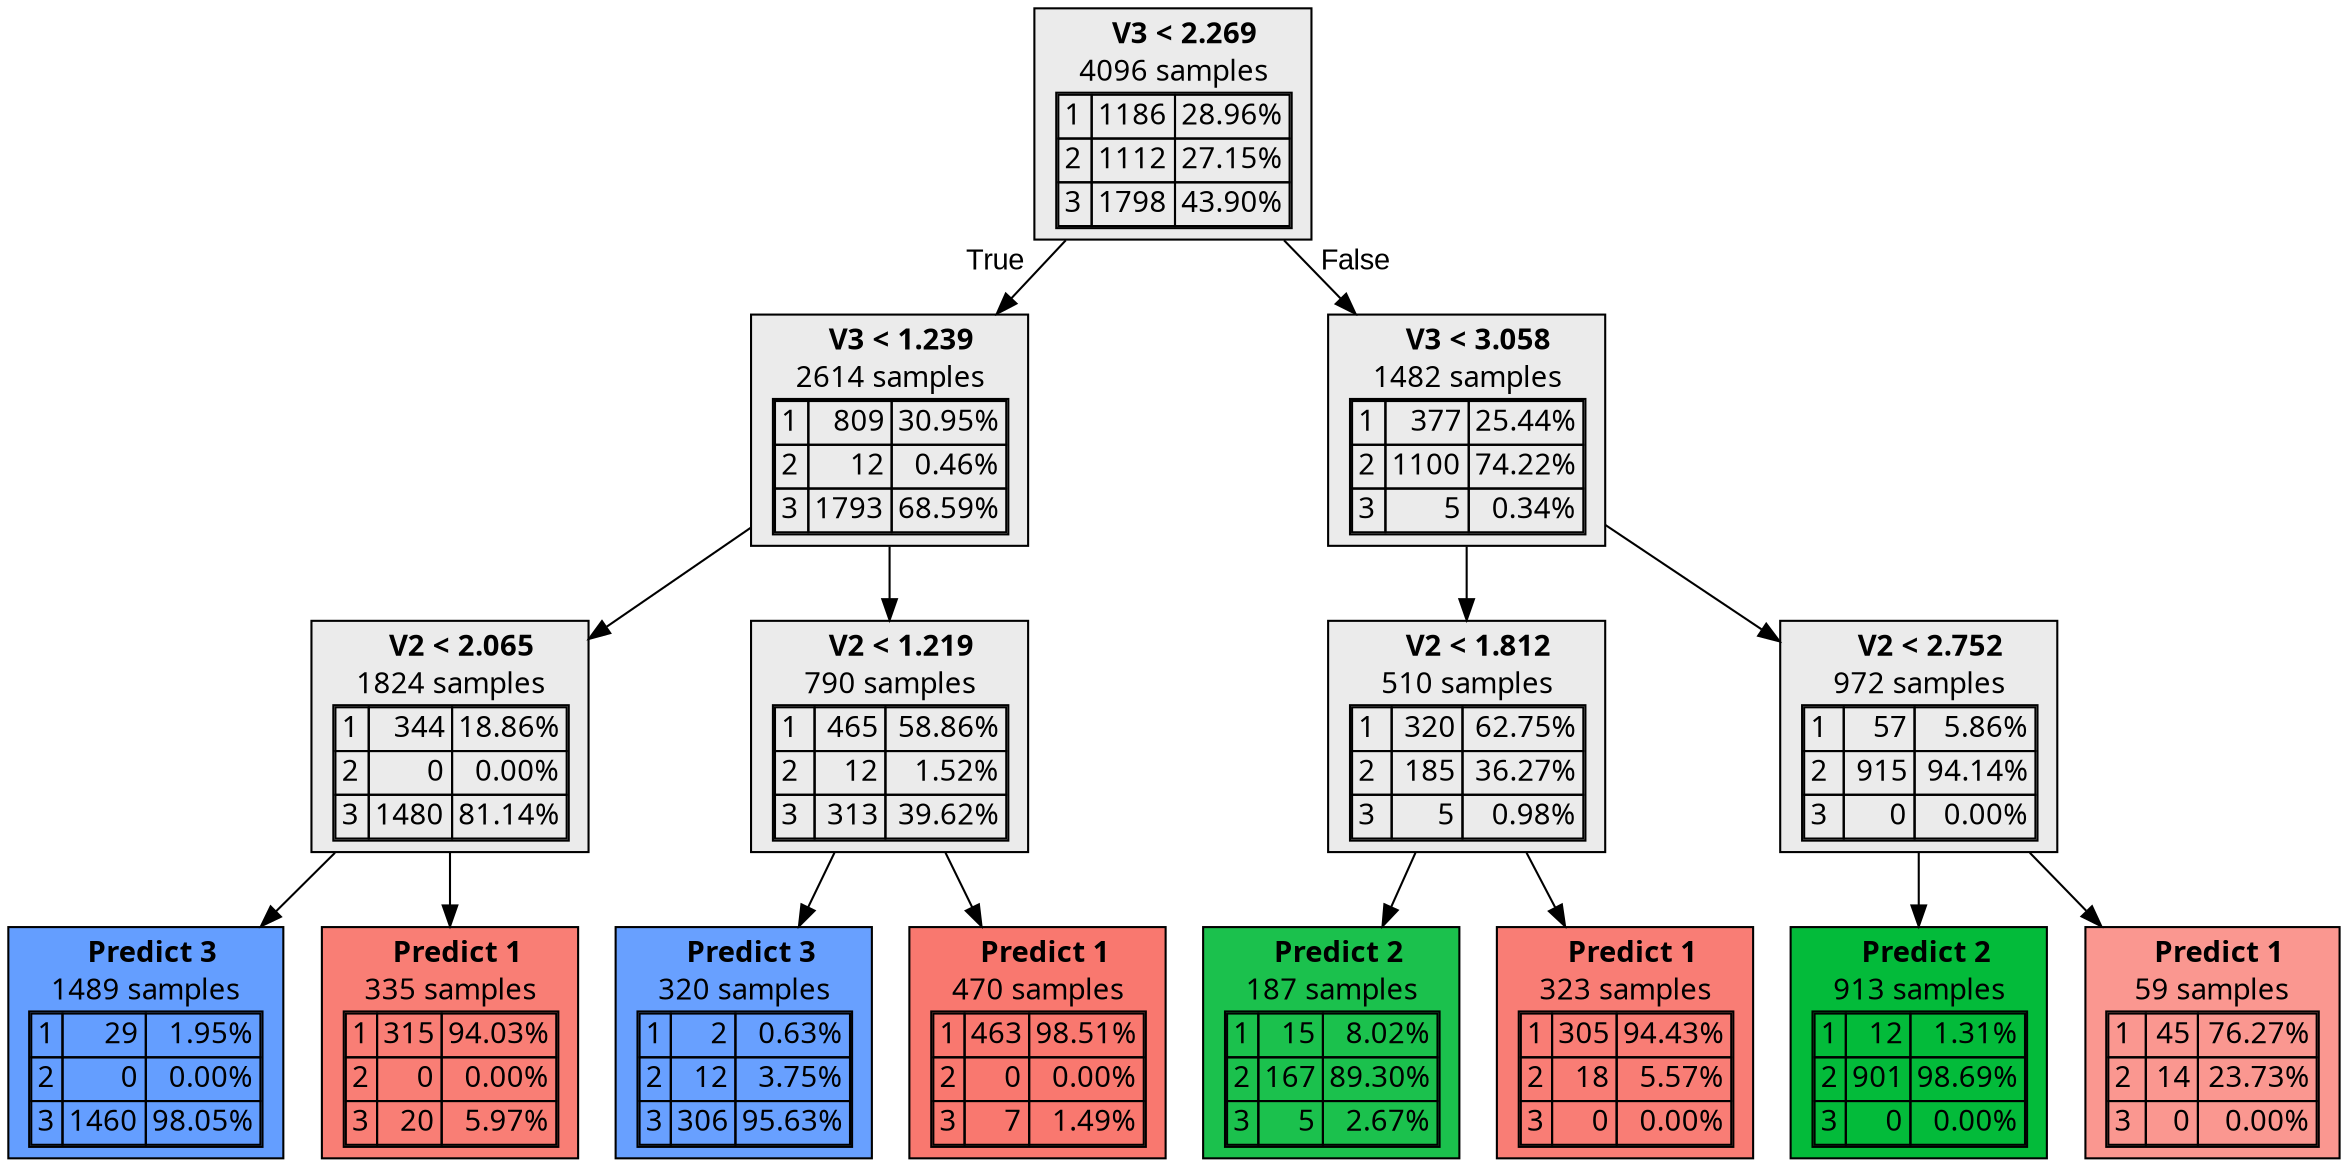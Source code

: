 digraph {
    1 [label=<  <TABLE BORDER="0" CELLPADDING="0">
      <TR>
    <TD>
      <B> V3 &lt; 2.269</B>
    </TD>
  </TR>

    <TR>
      <TD>4096 samples</TD>
    </TR>
    <TR>
  <TD>
    <TABLE CELLSPACING="0">
        <TR >
    <TD ALIGN="LEFT">1</TD>
    <TD ALIGN="RIGHT">1186</TD>
    <TD ALIGN="RIGHT">28.96%</TD>
  </TR>
  <TR >
    <TD ALIGN="LEFT">2</TD>
    <TD ALIGN="RIGHT">1112</TD>
    <TD ALIGN="RIGHT">27.15%</TD>
  </TR>
  <TR class="highlighted">
    <TD ALIGN="LEFT">3</TD>
    <TD ALIGN="RIGHT">1798</TD>
    <TD ALIGN="RIGHT">43.90%</TD>
  </TR>

    </TABLE>
  </TD>
</TR>

  </TABLE>
>,fillcolor="#EBEBEB",shape=box,fontname="bold arial",style="filled"];
    1 -> 2 [labeldistance=2.5, labelangle=45, headlabel="True",fontname="arial"];
    1 -> 9 [labeldistance=2.5, labelangle=-45, headlabel="False",fontname="arial"];
    2 [label=<  <TABLE BORDER="0" CELLPADDING="0">
      <TR>
    <TD>
      <B> V3 &lt; 1.239</B>
    </TD>
  </TR>

    <TR>
      <TD>2614 samples</TD>
    </TR>
    <TR>
  <TD>
    <TABLE CELLSPACING="0">
        <TR >
    <TD ALIGN="LEFT">1</TD>
    <TD ALIGN="RIGHT">809</TD>
    <TD ALIGN="RIGHT">30.95%</TD>
  </TR>
  <TR >
    <TD ALIGN="LEFT">2</TD>
    <TD ALIGN="RIGHT">12</TD>
    <TD ALIGN="RIGHT">0.46%</TD>
  </TR>
  <TR class="highlighted">
    <TD ALIGN="LEFT">3</TD>
    <TD ALIGN="RIGHT">1793</TD>
    <TD ALIGN="RIGHT">68.59%</TD>
  </TR>

    </TABLE>
  </TD>
</TR>

  </TABLE>
>,fillcolor="#EBEBEB",shape=box,fontname="bold arial",style="filled"];
    2 -> 3;
    2 -> 6;
    3 [label=<  <TABLE BORDER="0" CELLPADDING="0">
      <TR>
    <TD>
      <B> V2 &lt; 2.065</B>
    </TD>
  </TR>

    <TR>
      <TD>1824 samples</TD>
    </TR>
    <TR>
  <TD>
    <TABLE CELLSPACING="0">
        <TR >
    <TD ALIGN="LEFT">1</TD>
    <TD ALIGN="RIGHT">344</TD>
    <TD ALIGN="RIGHT">18.86%</TD>
  </TR>
  <TR >
    <TD ALIGN="LEFT">2</TD>
    <TD ALIGN="RIGHT">0</TD>
    <TD ALIGN="RIGHT">0.00%</TD>
  </TR>
  <TR class="highlighted">
    <TD ALIGN="LEFT">3</TD>
    <TD ALIGN="RIGHT">1480</TD>
    <TD ALIGN="RIGHT">81.14%</TD>
  </TR>

    </TABLE>
  </TD>
</TR>

  </TABLE>
>,fillcolor="#EBEBEB",shape=box,fontname="bold arial",style="filled"];
    3 -> 4;
    3 -> 5;
    4 [label=<  <TABLE BORDER="0" CELLPADDING="0">
      <TR>
    <TD>
      <B>Predict 3</B>
    </TD>
  </TR>

    <TR>
      <TD>1489 samples</TD>
    </TR>
    <TR>
  <TD>
    <TABLE CELLSPACING="0">
        <TR >
    <TD ALIGN="LEFT">1</TD>
    <TD ALIGN="RIGHT">29</TD>
    <TD ALIGN="RIGHT">1.95%</TD>
  </TR>
  <TR >
    <TD ALIGN="LEFT">2</TD>
    <TD ALIGN="RIGHT">0</TD>
    <TD ALIGN="RIGHT">0.00%</TD>
  </TR>
  <TR class="highlighted">
    <TD ALIGN="LEFT">3</TD>
    <TD ALIGN="RIGHT">1460</TD>
    <TD ALIGN="RIGHT">98.05%</TD>
  </TR>

    </TABLE>
  </TD>
</TR>

  </TABLE>
>,fillcolor="#619CFFfa",shape=box,fontname="bold arial",style="filled",color=black];
    5 [label=<  <TABLE BORDER="0" CELLPADDING="0">
      <TR>
    <TD>
      <B>Predict 1</B>
    </TD>
  </TR>

    <TR>
      <TD>335 samples</TD>
    </TR>
    <TR>
  <TD>
    <TABLE CELLSPACING="0">
        <TR class="highlighted">
    <TD ALIGN="LEFT">1</TD>
    <TD ALIGN="RIGHT">315</TD>
    <TD ALIGN="RIGHT">94.03%</TD>
  </TR>
  <TR >
    <TD ALIGN="LEFT">2</TD>
    <TD ALIGN="RIGHT">0</TD>
    <TD ALIGN="RIGHT">0.00%</TD>
  </TR>
  <TR >
    <TD ALIGN="LEFT">3</TD>
    <TD ALIGN="RIGHT">20</TD>
    <TD ALIGN="RIGHT">5.97%</TD>
  </TR>

    </TABLE>
  </TD>
</TR>

  </TABLE>
>,fillcolor="#F8766Df0",shape=box,fontname="bold arial",style="filled",color=black];
    6 [label=<  <TABLE BORDER="0" CELLPADDING="0">
      <TR>
    <TD>
      <B> V2 &lt; 1.219</B>
    </TD>
  </TR>

    <TR>
      <TD>790 samples</TD>
    </TR>
    <TR>
  <TD>
    <TABLE CELLSPACING="0">
        <TR class="highlighted">
    <TD ALIGN="LEFT">1</TD>
    <TD ALIGN="RIGHT">465</TD>
    <TD ALIGN="RIGHT">58.86%</TD>
  </TR>
  <TR >
    <TD ALIGN="LEFT">2</TD>
    <TD ALIGN="RIGHT">12</TD>
    <TD ALIGN="RIGHT">1.52%</TD>
  </TR>
  <TR >
    <TD ALIGN="LEFT">3</TD>
    <TD ALIGN="RIGHT">313</TD>
    <TD ALIGN="RIGHT">39.62%</TD>
  </TR>

    </TABLE>
  </TD>
</TR>

  </TABLE>
>,fillcolor="#EBEBEB",shape=box,fontname="bold arial",style="filled"];
    6 -> 7;
    6 -> 8;
    7 [label=<  <TABLE BORDER="0" CELLPADDING="0">
      <TR>
    <TD>
      <B>Predict 3</B>
    </TD>
  </TR>

    <TR>
      <TD>320 samples</TD>
    </TR>
    <TR>
  <TD>
    <TABLE CELLSPACING="0">
        <TR >
    <TD ALIGN="LEFT">1</TD>
    <TD ALIGN="RIGHT">2</TD>
    <TD ALIGN="RIGHT">0.63%</TD>
  </TR>
  <TR >
    <TD ALIGN="LEFT">2</TD>
    <TD ALIGN="RIGHT">12</TD>
    <TD ALIGN="RIGHT">3.75%</TD>
  </TR>
  <TR class="highlighted">
    <TD ALIGN="LEFT">3</TD>
    <TD ALIGN="RIGHT">306</TD>
    <TD ALIGN="RIGHT">95.63%</TD>
  </TR>

    </TABLE>
  </TD>
</TR>

  </TABLE>
>,fillcolor="#619CFFf4",shape=box,fontname="bold arial",style="filled",color=black];
    8 [label=<  <TABLE BORDER="0" CELLPADDING="0">
      <TR>
    <TD>
      <B>Predict 1</B>
    </TD>
  </TR>

    <TR>
      <TD>470 samples</TD>
    </TR>
    <TR>
  <TD>
    <TABLE CELLSPACING="0">
        <TR class="highlighted">
    <TD ALIGN="LEFT">1</TD>
    <TD ALIGN="RIGHT">463</TD>
    <TD ALIGN="RIGHT">98.51%</TD>
  </TR>
  <TR >
    <TD ALIGN="LEFT">2</TD>
    <TD ALIGN="RIGHT">0</TD>
    <TD ALIGN="RIGHT">0.00%</TD>
  </TR>
  <TR >
    <TD ALIGN="LEFT">3</TD>
    <TD ALIGN="RIGHT">7</TD>
    <TD ALIGN="RIGHT">1.49%</TD>
  </TR>

    </TABLE>
  </TD>
</TR>

  </TABLE>
>,fillcolor="#F8766Dfb",shape=box,fontname="bold arial",style="filled",color=black];
    9 [label=<  <TABLE BORDER="0" CELLPADDING="0">
      <TR>
    <TD>
      <B> V3 &lt; 3.058</B>
    </TD>
  </TR>

    <TR>
      <TD>1482 samples</TD>
    </TR>
    <TR>
  <TD>
    <TABLE CELLSPACING="0">
        <TR >
    <TD ALIGN="LEFT">1</TD>
    <TD ALIGN="RIGHT">377</TD>
    <TD ALIGN="RIGHT">25.44%</TD>
  </TR>
  <TR class="highlighted">
    <TD ALIGN="LEFT">2</TD>
    <TD ALIGN="RIGHT">1100</TD>
    <TD ALIGN="RIGHT">74.22%</TD>
  </TR>
  <TR >
    <TD ALIGN="LEFT">3</TD>
    <TD ALIGN="RIGHT">5</TD>
    <TD ALIGN="RIGHT">0.34%</TD>
  </TR>

    </TABLE>
  </TD>
</TR>

  </TABLE>
>,fillcolor="#EBEBEB",shape=box,fontname="bold arial",style="filled"];
    9 -> 10;
    9 -> 13;
    10 [label=<  <TABLE BORDER="0" CELLPADDING="0">
      <TR>
    <TD>
      <B> V2 &lt; 1.812</B>
    </TD>
  </TR>

    <TR>
      <TD>510 samples</TD>
    </TR>
    <TR>
  <TD>
    <TABLE CELLSPACING="0">
        <TR class="highlighted">
    <TD ALIGN="LEFT">1</TD>
    <TD ALIGN="RIGHT">320</TD>
    <TD ALIGN="RIGHT">62.75%</TD>
  </TR>
  <TR >
    <TD ALIGN="LEFT">2</TD>
    <TD ALIGN="RIGHT">185</TD>
    <TD ALIGN="RIGHT">36.27%</TD>
  </TR>
  <TR >
    <TD ALIGN="LEFT">3</TD>
    <TD ALIGN="RIGHT">5</TD>
    <TD ALIGN="RIGHT">0.98%</TD>
  </TR>

    </TABLE>
  </TD>
</TR>

  </TABLE>
>,fillcolor="#EBEBEB",shape=box,fontname="bold arial",style="filled"];
    10 -> 11;
    10 -> 12;
    11 [label=<  <TABLE BORDER="0" CELLPADDING="0">
      <TR>
    <TD>
      <B>Predict 2</B>
    </TD>
  </TR>

    <TR>
      <TD>187 samples</TD>
    </TR>
    <TR>
  <TD>
    <TABLE CELLSPACING="0">
        <TR >
    <TD ALIGN="LEFT">1</TD>
    <TD ALIGN="RIGHT">15</TD>
    <TD ALIGN="RIGHT">8.02%</TD>
  </TR>
  <TR class="highlighted">
    <TD ALIGN="LEFT">2</TD>
    <TD ALIGN="RIGHT">167</TD>
    <TD ALIGN="RIGHT">89.30%</TD>
  </TR>
  <TR >
    <TD ALIGN="LEFT">3</TD>
    <TD ALIGN="RIGHT">5</TD>
    <TD ALIGN="RIGHT">2.67%</TD>
  </TR>

    </TABLE>
  </TD>
</TR>

  </TABLE>
>,fillcolor="#00BA38e4",shape=box,fontname="bold arial",style="filled",color=black];
    12 [label=<  <TABLE BORDER="0" CELLPADDING="0">
      <TR>
    <TD>
      <B>Predict 1</B>
    </TD>
  </TR>

    <TR>
      <TD>323 samples</TD>
    </TR>
    <TR>
  <TD>
    <TABLE CELLSPACING="0">
        <TR class="highlighted">
    <TD ALIGN="LEFT">1</TD>
    <TD ALIGN="RIGHT">305</TD>
    <TD ALIGN="RIGHT">94.43%</TD>
  </TR>
  <TR >
    <TD ALIGN="LEFT">2</TD>
    <TD ALIGN="RIGHT">18</TD>
    <TD ALIGN="RIGHT">5.57%</TD>
  </TR>
  <TR >
    <TD ALIGN="LEFT">3</TD>
    <TD ALIGN="RIGHT">0</TD>
    <TD ALIGN="RIGHT">0.00%</TD>
  </TR>

    </TABLE>
  </TD>
</TR>

  </TABLE>
>,fillcolor="#F8766Df1",shape=box,fontname="bold arial",style="filled",color=black];
    13 [label=<  <TABLE BORDER="0" CELLPADDING="0">
      <TR>
    <TD>
      <B> V2 &lt; 2.752</B>
    </TD>
  </TR>

    <TR>
      <TD>972 samples</TD>
    </TR>
    <TR>
  <TD>
    <TABLE CELLSPACING="0">
        <TR >
    <TD ALIGN="LEFT">1</TD>
    <TD ALIGN="RIGHT">57</TD>
    <TD ALIGN="RIGHT">5.86%</TD>
  </TR>
  <TR class="highlighted">
    <TD ALIGN="LEFT">2</TD>
    <TD ALIGN="RIGHT">915</TD>
    <TD ALIGN="RIGHT">94.14%</TD>
  </TR>
  <TR >
    <TD ALIGN="LEFT">3</TD>
    <TD ALIGN="RIGHT">0</TD>
    <TD ALIGN="RIGHT">0.00%</TD>
  </TR>

    </TABLE>
  </TD>
</TR>

  </TABLE>
>,fillcolor="#EBEBEB",shape=box,fontname="bold arial",style="filled"];
    13 -> 14;
    13 -> 15;
    14 [label=<  <TABLE BORDER="0" CELLPADDING="0">
      <TR>
    <TD>
      <B>Predict 2</B>
    </TD>
  </TR>

    <TR>
      <TD>913 samples</TD>
    </TR>
    <TR>
  <TD>
    <TABLE CELLSPACING="0">
        <TR >
    <TD ALIGN="LEFT">1</TD>
    <TD ALIGN="RIGHT">12</TD>
    <TD ALIGN="RIGHT">1.31%</TD>
  </TR>
  <TR class="highlighted">
    <TD ALIGN="LEFT">2</TD>
    <TD ALIGN="RIGHT">901</TD>
    <TD ALIGN="RIGHT">98.69%</TD>
  </TR>
  <TR >
    <TD ALIGN="LEFT">3</TD>
    <TD ALIGN="RIGHT">0</TD>
    <TD ALIGN="RIGHT">0.00%</TD>
  </TR>

    </TABLE>
  </TD>
</TR>

  </TABLE>
>,fillcolor="#00BA38fc",shape=box,fontname="bold arial",style="filled",color=black];
    15 [label=<  <TABLE BORDER="0" CELLPADDING="0">
      <TR>
    <TD>
      <B>Predict 1</B>
    </TD>
  </TR>

    <TR>
      <TD>59 samples</TD>
    </TR>
    <TR>
  <TD>
    <TABLE CELLSPACING="0">
        <TR class="highlighted">
    <TD ALIGN="LEFT">1</TD>
    <TD ALIGN="RIGHT">45</TD>
    <TD ALIGN="RIGHT">76.27%</TD>
  </TR>
  <TR >
    <TD ALIGN="LEFT">2</TD>
    <TD ALIGN="RIGHT">14</TD>
    <TD ALIGN="RIGHT">23.73%</TD>
  </TR>
  <TR >
    <TD ALIGN="LEFT">3</TD>
    <TD ALIGN="RIGHT">0</TD>
    <TD ALIGN="RIGHT">0.00%</TD>
  </TR>

    </TABLE>
  </TD>
</TR>

  </TABLE>
>,fillcolor="#F8766Dc2",shape=box,fontname="bold arial",style="filled",color=black];
}
